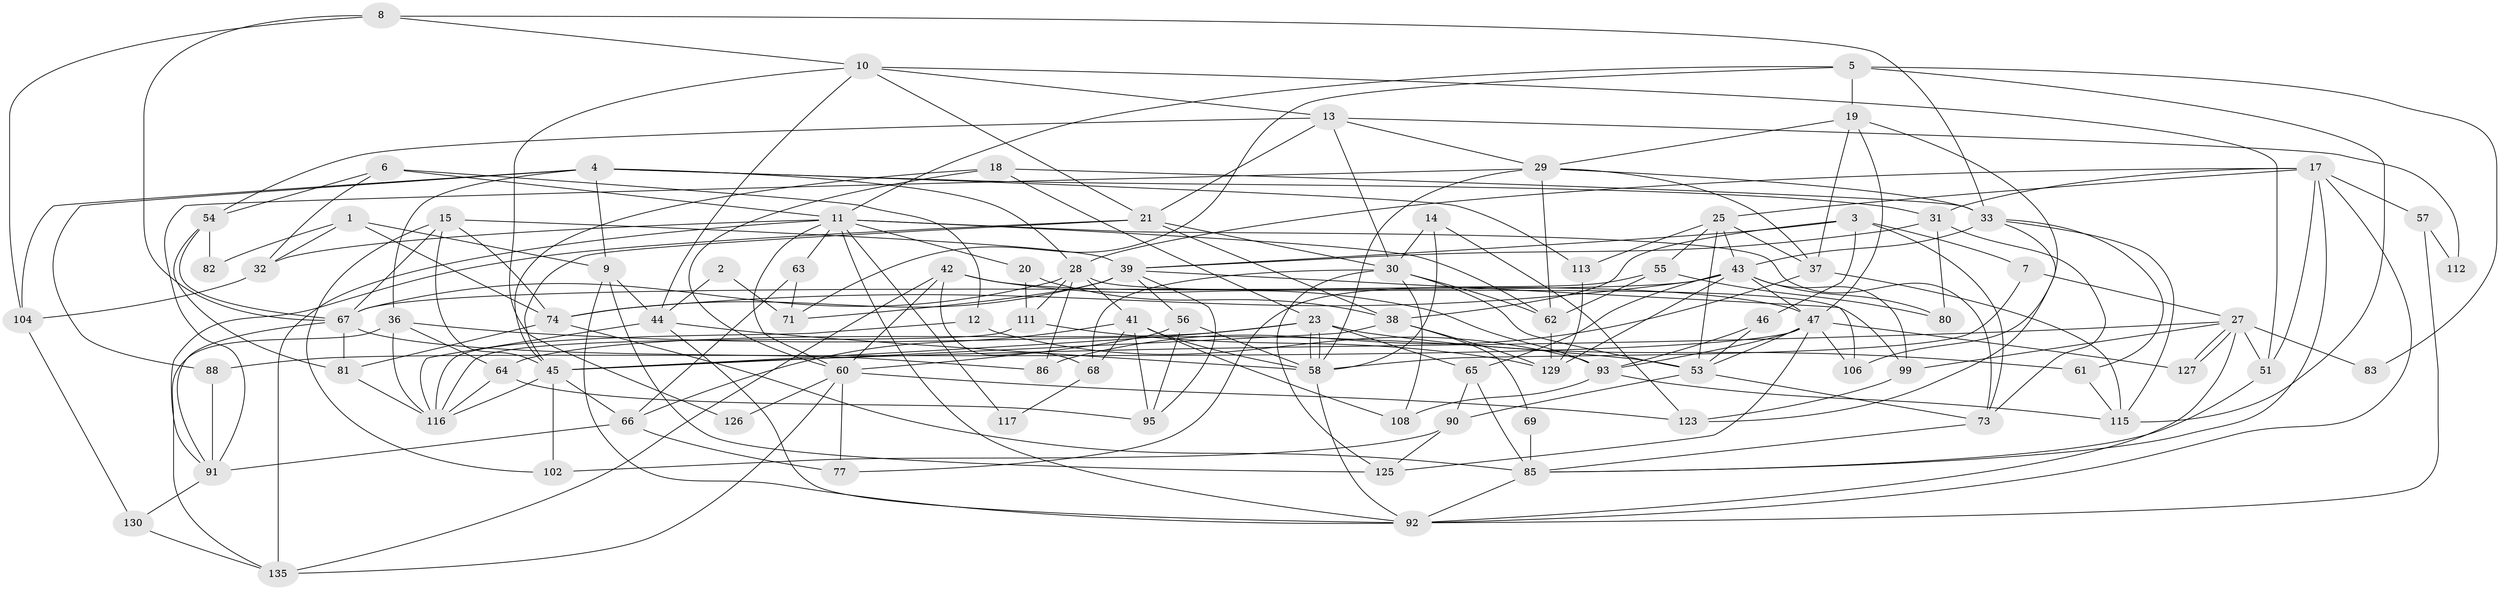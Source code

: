// original degree distribution, {4: 0.23357664233576642, 2: 0.145985401459854, 3: 0.27007299270072993, 5: 0.21897810218978103, 8: 0.014598540145985401, 6: 0.08759124087591241, 7: 0.021897810218978103, 10: 0.0072992700729927005}
// Generated by graph-tools (version 1.1) at 2025/11/02/27/25 16:11:20]
// undirected, 91 vertices, 223 edges
graph export_dot {
graph [start="1"]
  node [color=gray90,style=filled];
  1;
  2;
  3 [super="+109"];
  4 [super="+59"];
  5 [super="+89"];
  6;
  7;
  8 [super="+34"];
  9;
  10 [super="+16"];
  11 [super="+26"];
  12;
  13 [super="+24"];
  14;
  15;
  17 [super="+22"];
  18;
  19 [super="+72"];
  20;
  21 [super="+132"];
  23 [super="+119"];
  25 [super="+52"];
  27 [super="+78"];
  28 [super="+70"];
  29 [super="+50"];
  30 [super="+128"];
  31 [super="+35"];
  32 [super="+94"];
  33 [super="+87"];
  36 [super="+136"];
  37 [super="+118"];
  38 [super="+84"];
  39 [super="+40"];
  41 [super="+124"];
  42 [super="+49"];
  43 [super="+48"];
  44 [super="+107"];
  45 [super="+122"];
  46;
  47 [super="+98"];
  51;
  53 [super="+75"];
  54 [super="+105"];
  55 [super="+96"];
  56;
  57;
  58 [super="+110"];
  60 [super="+121"];
  61 [super="+120"];
  62;
  63;
  64 [super="+79"];
  65;
  66;
  67 [super="+101"];
  68;
  69;
  71 [super="+114"];
  73;
  74 [super="+76"];
  77;
  80;
  81 [super="+131"];
  82;
  83;
  85 [super="+134"];
  86;
  88;
  90 [super="+100"];
  91;
  92 [super="+97"];
  93;
  95;
  99 [super="+103"];
  102;
  104;
  106;
  108;
  111;
  112;
  113;
  115;
  116 [super="+133"];
  117;
  123;
  125;
  126;
  127;
  129 [super="+137"];
  130;
  135;
  1 -- 9;
  1 -- 32;
  1 -- 82;
  1 -- 74;
  2 -- 44;
  2 -- 71;
  3 -- 7;
  3 -- 73;
  3 -- 46;
  3 -- 39;
  3 -- 38;
  4 -- 88;
  4 -- 31;
  4 -- 9;
  4 -- 113;
  4 -- 36;
  4 -- 104;
  4 -- 28;
  5 -- 19;
  5 -- 115;
  5 -- 71;
  5 -- 83;
  5 -- 11;
  6 -- 11;
  6 -- 12;
  6 -- 54;
  6 -- 32;
  7 -- 58;
  7 -- 27;
  8 -- 104;
  8 -- 10;
  8 -- 33;
  8 -- 67;
  9 -- 125;
  9 -- 44;
  9 -- 92;
  10 -- 51;
  10 -- 44;
  10 -- 13;
  10 -- 126;
  10 -- 21;
  11 -- 20;
  11 -- 73;
  11 -- 135;
  11 -- 32;
  11 -- 92;
  11 -- 117;
  11 -- 60;
  11 -- 62;
  11 -- 63;
  12 -- 116;
  12 -- 93;
  13 -- 21;
  13 -- 29;
  13 -- 112;
  13 -- 54;
  13 -- 30;
  14 -- 30;
  14 -- 123;
  14 -- 58;
  15 -- 102;
  15 -- 39;
  15 -- 45;
  15 -- 67;
  15 -- 74;
  17 -- 31;
  17 -- 85;
  17 -- 51;
  17 -- 25;
  17 -- 28;
  17 -- 57;
  17 -- 92;
  18 -- 60;
  18 -- 33;
  18 -- 45;
  18 -- 23;
  19 -- 37;
  19 -- 29;
  19 -- 106;
  19 -- 47;
  20 -- 38;
  20 -- 111;
  21 -- 38;
  21 -- 91;
  21 -- 45;
  21 -- 30;
  23 -- 58;
  23 -- 58;
  23 -- 45;
  23 -- 61;
  23 -- 65;
  23 -- 64;
  25 -- 43;
  25 -- 37;
  25 -- 113;
  25 -- 55;
  25 -- 53;
  27 -- 127;
  27 -- 127;
  27 -- 92;
  27 -- 51;
  27 -- 99;
  27 -- 83;
  27 -- 45;
  28 -- 67;
  28 -- 99;
  28 -- 86;
  28 -- 111;
  28 -- 41;
  29 -- 91;
  29 -- 33;
  29 -- 62;
  29 -- 37;
  29 -- 58;
  30 -- 53;
  30 -- 62 [weight=2];
  30 -- 68;
  30 -- 108;
  30 -- 125;
  31 -- 73;
  31 -- 80;
  31 -- 39;
  32 -- 104;
  33 -- 123;
  33 -- 115;
  33 -- 43;
  33 -- 61;
  36 -- 135;
  36 -- 116;
  36 -- 53;
  36 -- 64;
  37 -- 115;
  37 -- 86;
  38 -- 69;
  38 -- 129;
  38 -- 45;
  39 -- 56;
  39 -- 106;
  39 -- 95;
  39 -- 74;
  39 -- 71;
  41 -- 108;
  41 -- 66;
  41 -- 68;
  41 -- 95;
  41 -- 58;
  42 -- 93;
  42 -- 68;
  42 -- 135;
  42 -- 60;
  42 -- 47;
  43 -- 47;
  43 -- 67;
  43 -- 80;
  43 -- 99;
  43 -- 65;
  43 -- 129;
  43 -- 74;
  44 -- 92;
  44 -- 116;
  44 -- 58;
  45 -- 66;
  45 -- 102;
  45 -- 116;
  46 -- 53;
  46 -- 93;
  47 -- 88;
  47 -- 93;
  47 -- 106;
  47 -- 127;
  47 -- 125;
  47 -- 53;
  51 -- 85;
  53 -- 90;
  53 -- 73;
  54 -- 82;
  54 -- 67;
  54 -- 81;
  55 -- 77;
  55 -- 62;
  55 -- 80;
  56 -- 95;
  56 -- 60;
  56 -- 58;
  57 -- 112;
  57 -- 92;
  58 -- 92;
  60 -- 123;
  60 -- 135;
  60 -- 126;
  60 -- 77;
  61 -- 115;
  62 -- 129;
  63 -- 66;
  63 -- 71;
  64 -- 95;
  64 -- 116;
  65 -- 85;
  65 -- 90;
  66 -- 77;
  66 -- 91;
  67 -- 81;
  67 -- 86;
  67 -- 91;
  68 -- 117;
  69 -- 85;
  73 -- 85;
  74 -- 85;
  74 -- 81;
  81 -- 116;
  85 -- 92;
  88 -- 91;
  90 -- 125;
  90 -- 102;
  91 -- 130;
  93 -- 108;
  93 -- 115;
  99 -- 123;
  104 -- 130;
  111 -- 116;
  111 -- 129;
  113 -- 129;
  130 -- 135;
}
